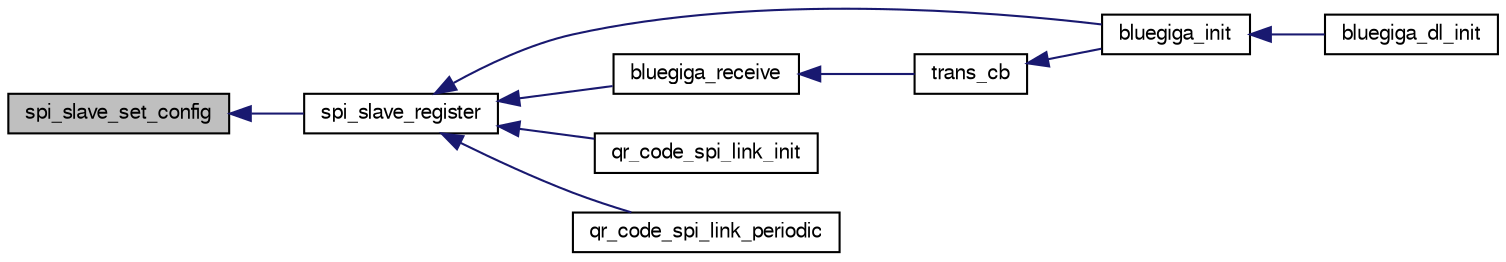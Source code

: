 digraph "spi_slave_set_config"
{
  edge [fontname="FreeSans",fontsize="10",labelfontname="FreeSans",labelfontsize="10"];
  node [fontname="FreeSans",fontsize="10",shape=record];
  rankdir="LR";
  Node1 [label="spi_slave_set_config",height=0.2,width=0.4,color="black", fillcolor="grey75", style="filled", fontcolor="black"];
  Node1 -> Node2 [dir="back",color="midnightblue",fontsize="10",style="solid",fontname="FreeSans"];
  Node2 [label="spi_slave_register",height=0.2,width=0.4,color="black", fillcolor="white", style="filled",URL="$group__spi.html#gad2b96673b774298d3bd908e84ceb37c8",tooltip="Register a spi transaction in slave mode (only one transaction can be registered). "];
  Node2 -> Node3 [dir="back",color="midnightblue",fontsize="10",style="solid",fontname="FreeSans"];
  Node3 [label="bluegiga_init",height=0.2,width=0.4,color="black", fillcolor="white", style="filled",URL="$bluegiga_8h.html#ac8a60ccee96fbe718a27b6194f3f14e0"];
  Node3 -> Node4 [dir="back",color="midnightblue",fontsize="10",style="solid",fontname="FreeSans"];
  Node4 [label="bluegiga_dl_init",height=0.2,width=0.4,color="black", fillcolor="white", style="filled",URL="$bluegiga__dl_8h.html#aeb085a7388c7ffe56ac4834ff104fb33",tooltip="Init function. "];
  Node2 -> Node5 [dir="back",color="midnightblue",fontsize="10",style="solid",fontname="FreeSans"];
  Node5 [label="bluegiga_receive",height=0.2,width=0.4,color="black", fillcolor="white", style="filled",URL="$bluegiga_8c.html#a50a0f979fdb5e8cb70090c6de5f203ac"];
  Node5 -> Node6 [dir="back",color="midnightblue",fontsize="10",style="solid",fontname="FreeSans"];
  Node6 [label="trans_cb",height=0.2,width=0.4,color="black", fillcolor="white", style="filled",URL="$bluegiga_8c.html#a81dec5456e47bf1870486a85600c7e1c"];
  Node6 -> Node3 [dir="back",color="midnightblue",fontsize="10",style="solid",fontname="FreeSans"];
  Node2 -> Node7 [dir="back",color="midnightblue",fontsize="10",style="solid",fontname="FreeSans"];
  Node7 [label="qr_code_spi_link_init",height=0.2,width=0.4,color="black", fillcolor="white", style="filled",URL="$qr__code__spi__link_8h.html#afe718e5de23ff690fa62b35bb69553f0"];
  Node2 -> Node8 [dir="back",color="midnightblue",fontsize="10",style="solid",fontname="FreeSans"];
  Node8 [label="qr_code_spi_link_periodic",height=0.2,width=0.4,color="black", fillcolor="white", style="filled",URL="$qr__code__spi__link_8h.html#ae9d12bd06ade748707f69958324c82f3"];
}
